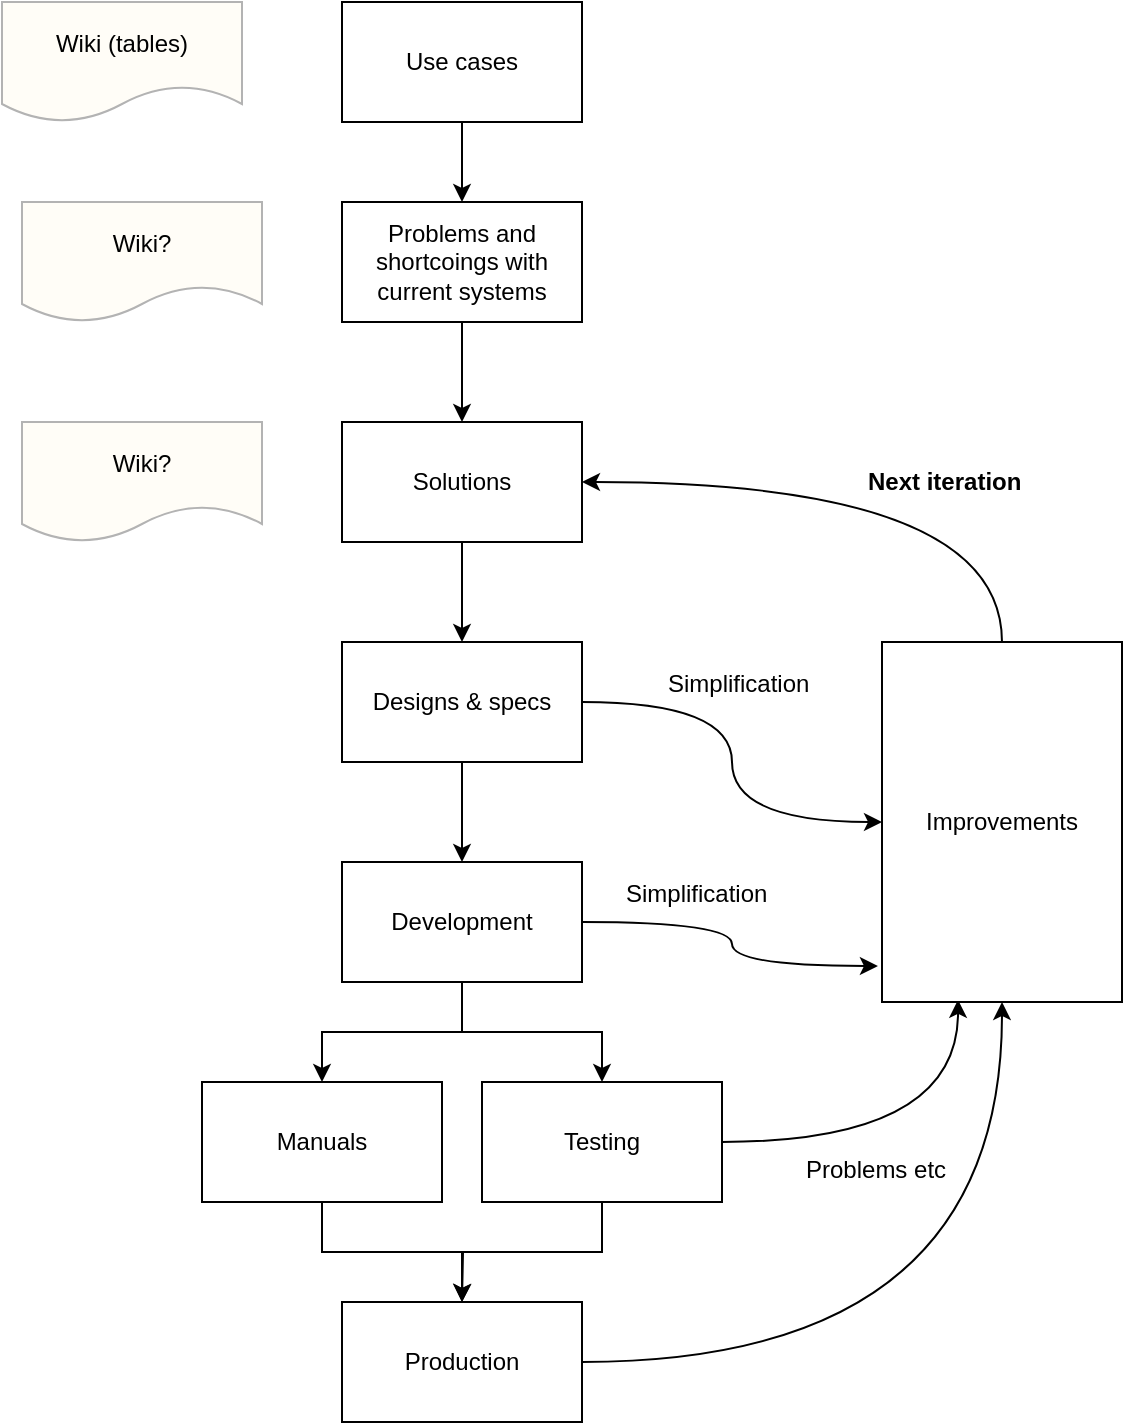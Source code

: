 <mxfile version="10.9.1" type="github"><diagram id="SzLA8YVTQT40hIB0mEGZ" name="Page-1"><mxGraphModel dx="2034" dy="1083" grid="1" gridSize="10" guides="1" tooltips="1" connect="1" arrows="1" fold="1" page="1" pageScale="1" pageWidth="850" pageHeight="1100" math="0" shadow="0"><root><mxCell id="0"/><mxCell id="1" parent="0"/><mxCell id="mf1hXSdHDNppoqn5xWNr-10" style="edgeStyle=orthogonalEdgeStyle;rounded=0;orthogonalLoop=1;jettySize=auto;html=1;exitX=0.5;exitY=1;exitDx=0;exitDy=0;entryX=0.5;entryY=0;entryDx=0;entryDy=0;" edge="1" parent="1" source="mf1hXSdHDNppoqn5xWNr-1" target="mf1hXSdHDNppoqn5xWNr-2"><mxGeometry relative="1" as="geometry"/></mxCell><mxCell id="mf1hXSdHDNppoqn5xWNr-1" value="Use cases" style="rounded=0;whiteSpace=wrap;html=1;" vertex="1" parent="1"><mxGeometry x="240" y="180" width="120" height="60" as="geometry"/></mxCell><mxCell id="mf1hXSdHDNppoqn5xWNr-11" style="edgeStyle=orthogonalEdgeStyle;rounded=0;orthogonalLoop=1;jettySize=auto;html=1;exitX=0.5;exitY=1;exitDx=0;exitDy=0;entryX=0.5;entryY=0;entryDx=0;entryDy=0;" edge="1" parent="1" source="mf1hXSdHDNppoqn5xWNr-2" target="mf1hXSdHDNppoqn5xWNr-3"><mxGeometry relative="1" as="geometry"/></mxCell><mxCell id="mf1hXSdHDNppoqn5xWNr-2" value="Problems and shortcoings with &lt;br&gt;current systems" style="rounded=0;whiteSpace=wrap;html=1;" vertex="1" parent="1"><mxGeometry x="240" y="280" width="120" height="60" as="geometry"/></mxCell><mxCell id="mf1hXSdHDNppoqn5xWNr-12" style="edgeStyle=orthogonalEdgeStyle;rounded=0;orthogonalLoop=1;jettySize=auto;html=1;exitX=0.5;exitY=1;exitDx=0;exitDy=0;entryX=0.5;entryY=0;entryDx=0;entryDy=0;" edge="1" parent="1" source="mf1hXSdHDNppoqn5xWNr-3" target="mf1hXSdHDNppoqn5xWNr-4"><mxGeometry relative="1" as="geometry"/></mxCell><mxCell id="mf1hXSdHDNppoqn5xWNr-3" value="Solutions" style="rounded=0;whiteSpace=wrap;html=1;" vertex="1" parent="1"><mxGeometry x="240" y="390" width="120" height="60" as="geometry"/></mxCell><mxCell id="mf1hXSdHDNppoqn5xWNr-13" style="edgeStyle=orthogonalEdgeStyle;rounded=0;orthogonalLoop=1;jettySize=auto;html=1;exitX=0.5;exitY=1;exitDx=0;exitDy=0;entryX=0.5;entryY=0;entryDx=0;entryDy=0;" edge="1" parent="1" source="mf1hXSdHDNppoqn5xWNr-4" target="mf1hXSdHDNppoqn5xWNr-5"><mxGeometry relative="1" as="geometry"/></mxCell><mxCell id="mf1hXSdHDNppoqn5xWNr-21" style="edgeStyle=orthogonalEdgeStyle;curved=1;rounded=0;orthogonalLoop=1;jettySize=auto;html=1;exitX=1;exitY=0.5;exitDx=0;exitDy=0;entryX=0;entryY=0.5;entryDx=0;entryDy=0;" edge="1" parent="1" source="mf1hXSdHDNppoqn5xWNr-4" target="mf1hXSdHDNppoqn5xWNr-9"><mxGeometry relative="1" as="geometry"/></mxCell><mxCell id="mf1hXSdHDNppoqn5xWNr-4" value="Designs &amp;amp; specs" style="rounded=0;whiteSpace=wrap;html=1;" vertex="1" parent="1"><mxGeometry x="240" y="500" width="120" height="60" as="geometry"/></mxCell><mxCell id="mf1hXSdHDNppoqn5xWNr-14" style="edgeStyle=orthogonalEdgeStyle;rounded=0;orthogonalLoop=1;jettySize=auto;html=1;exitX=0.5;exitY=1;exitDx=0;exitDy=0;entryX=0.5;entryY=0;entryDx=0;entryDy=0;" edge="1" parent="1" source="mf1hXSdHDNppoqn5xWNr-5" target="mf1hXSdHDNppoqn5xWNr-8"><mxGeometry relative="1" as="geometry"/></mxCell><mxCell id="mf1hXSdHDNppoqn5xWNr-15" style="edgeStyle=orthogonalEdgeStyle;rounded=0;orthogonalLoop=1;jettySize=auto;html=1;exitX=0.5;exitY=1;exitDx=0;exitDy=0;entryX=0.5;entryY=0;entryDx=0;entryDy=0;" edge="1" parent="1" source="mf1hXSdHDNppoqn5xWNr-5" target="mf1hXSdHDNppoqn5xWNr-6"><mxGeometry relative="1" as="geometry"/></mxCell><mxCell id="mf1hXSdHDNppoqn5xWNr-20" style="edgeStyle=orthogonalEdgeStyle;curved=1;rounded=0;orthogonalLoop=1;jettySize=auto;html=1;exitX=1;exitY=0.5;exitDx=0;exitDy=0;entryX=-0.017;entryY=0.9;entryDx=0;entryDy=0;entryPerimeter=0;" edge="1" parent="1" source="mf1hXSdHDNppoqn5xWNr-5" target="mf1hXSdHDNppoqn5xWNr-9"><mxGeometry relative="1" as="geometry"/></mxCell><mxCell id="mf1hXSdHDNppoqn5xWNr-5" value="Development" style="rounded=0;whiteSpace=wrap;html=1;" vertex="1" parent="1"><mxGeometry x="240" y="610" width="120" height="60" as="geometry"/></mxCell><mxCell id="mf1hXSdHDNppoqn5xWNr-17" style="edgeStyle=orthogonalEdgeStyle;rounded=0;orthogonalLoop=1;jettySize=auto;html=1;exitX=0.5;exitY=1;exitDx=0;exitDy=0;" edge="1" parent="1" source="mf1hXSdHDNppoqn5xWNr-6"><mxGeometry relative="1" as="geometry"><mxPoint x="300" y="830" as="targetPoint"/></mxGeometry></mxCell><mxCell id="mf1hXSdHDNppoqn5xWNr-19" style="edgeStyle=orthogonalEdgeStyle;curved=1;rounded=0;orthogonalLoop=1;jettySize=auto;html=1;exitX=1;exitY=0.5;exitDx=0;exitDy=0;entryX=0.317;entryY=0.994;entryDx=0;entryDy=0;entryPerimeter=0;" edge="1" parent="1" source="mf1hXSdHDNppoqn5xWNr-6" target="mf1hXSdHDNppoqn5xWNr-9"><mxGeometry relative="1" as="geometry"/></mxCell><mxCell id="mf1hXSdHDNppoqn5xWNr-6" value="Testing" style="rounded=0;whiteSpace=wrap;html=1;" vertex="1" parent="1"><mxGeometry x="310" y="720" width="120" height="60" as="geometry"/></mxCell><mxCell id="mf1hXSdHDNppoqn5xWNr-18" style="edgeStyle=orthogonalEdgeStyle;rounded=0;orthogonalLoop=1;jettySize=auto;html=1;exitX=1;exitY=0.5;exitDx=0;exitDy=0;entryX=0.5;entryY=1;entryDx=0;entryDy=0;curved=1;" edge="1" parent="1" source="mf1hXSdHDNppoqn5xWNr-7" target="mf1hXSdHDNppoqn5xWNr-9"><mxGeometry relative="1" as="geometry"/></mxCell><mxCell id="mf1hXSdHDNppoqn5xWNr-7" value="Production" style="rounded=0;whiteSpace=wrap;html=1;" vertex="1" parent="1"><mxGeometry x="240" y="830" width="120" height="60" as="geometry"/></mxCell><mxCell id="mf1hXSdHDNppoqn5xWNr-16" style="edgeStyle=orthogonalEdgeStyle;rounded=0;orthogonalLoop=1;jettySize=auto;html=1;exitX=0.5;exitY=1;exitDx=0;exitDy=0;entryX=0.5;entryY=0;entryDx=0;entryDy=0;" edge="1" parent="1" source="mf1hXSdHDNppoqn5xWNr-8" target="mf1hXSdHDNppoqn5xWNr-7"><mxGeometry relative="1" as="geometry"/></mxCell><mxCell id="mf1hXSdHDNppoqn5xWNr-8" value="Manuals" style="rounded=0;whiteSpace=wrap;html=1;" vertex="1" parent="1"><mxGeometry x="170" y="720" width="120" height="60" as="geometry"/></mxCell><mxCell id="mf1hXSdHDNppoqn5xWNr-22" style="edgeStyle=orthogonalEdgeStyle;curved=1;rounded=0;orthogonalLoop=1;jettySize=auto;html=1;exitX=0.5;exitY=0;exitDx=0;exitDy=0;entryX=1;entryY=0.5;entryDx=0;entryDy=0;" edge="1" parent="1" source="mf1hXSdHDNppoqn5xWNr-9" target="mf1hXSdHDNppoqn5xWNr-3"><mxGeometry relative="1" as="geometry"/></mxCell><mxCell id="mf1hXSdHDNppoqn5xWNr-9" value="Improvements" style="rounded=0;whiteSpace=wrap;html=1;" vertex="1" parent="1"><mxGeometry x="510" y="500" width="120" height="180" as="geometry"/></mxCell><mxCell id="mf1hXSdHDNppoqn5xWNr-23" value="&lt;b&gt;Next iteration&lt;/b&gt;" style="text;html=1;resizable=0;points=[];autosize=1;align=left;verticalAlign=top;spacingTop=-4;" vertex="1" parent="1"><mxGeometry x="501" y="410" width="90" height="20" as="geometry"/></mxCell><mxCell id="mf1hXSdHDNppoqn5xWNr-24" value="Simplification" style="text;html=1;resizable=0;points=[];autosize=1;align=left;verticalAlign=top;spacingTop=-4;" vertex="1" parent="1"><mxGeometry x="401" y="511" width="90" height="20" as="geometry"/></mxCell><mxCell id="mf1hXSdHDNppoqn5xWNr-25" value="Simplification" style="text;html=1;resizable=0;points=[];autosize=1;align=left;verticalAlign=top;spacingTop=-4;" vertex="1" parent="1"><mxGeometry x="380" y="615.5" width="90" height="20" as="geometry"/></mxCell><mxCell id="mf1hXSdHDNppoqn5xWNr-26" value="Problems etc" style="text;html=1;resizable=0;points=[];autosize=1;align=left;verticalAlign=top;spacingTop=-4;" vertex="1" parent="1"><mxGeometry x="470" y="754" width="90" height="20" as="geometry"/></mxCell><mxCell id="mf1hXSdHDNppoqn5xWNr-28" value="Wiki (tables)" style="shape=document;whiteSpace=wrap;html=1;boundedLbl=1;fillColor=#FFFDF7;strokeColor=#B3B3B3;" vertex="1" parent="1"><mxGeometry x="70" y="180" width="120" height="60" as="geometry"/></mxCell><mxCell id="mf1hXSdHDNppoqn5xWNr-30" value="Wiki?" style="shape=document;whiteSpace=wrap;html=1;boundedLbl=1;fillColor=#FFFDF7;strokeColor=#B3B3B3;" vertex="1" parent="1"><mxGeometry x="80" y="280" width="120" height="60" as="geometry"/></mxCell><mxCell id="mf1hXSdHDNppoqn5xWNr-31" value="Wiki?" style="shape=document;whiteSpace=wrap;html=1;boundedLbl=1;fillColor=#FFFDF7;strokeColor=#B3B3B3;" vertex="1" parent="1"><mxGeometry x="80" y="390" width="120" height="60" as="geometry"/></mxCell></root></mxGraphModel></diagram></mxfile>